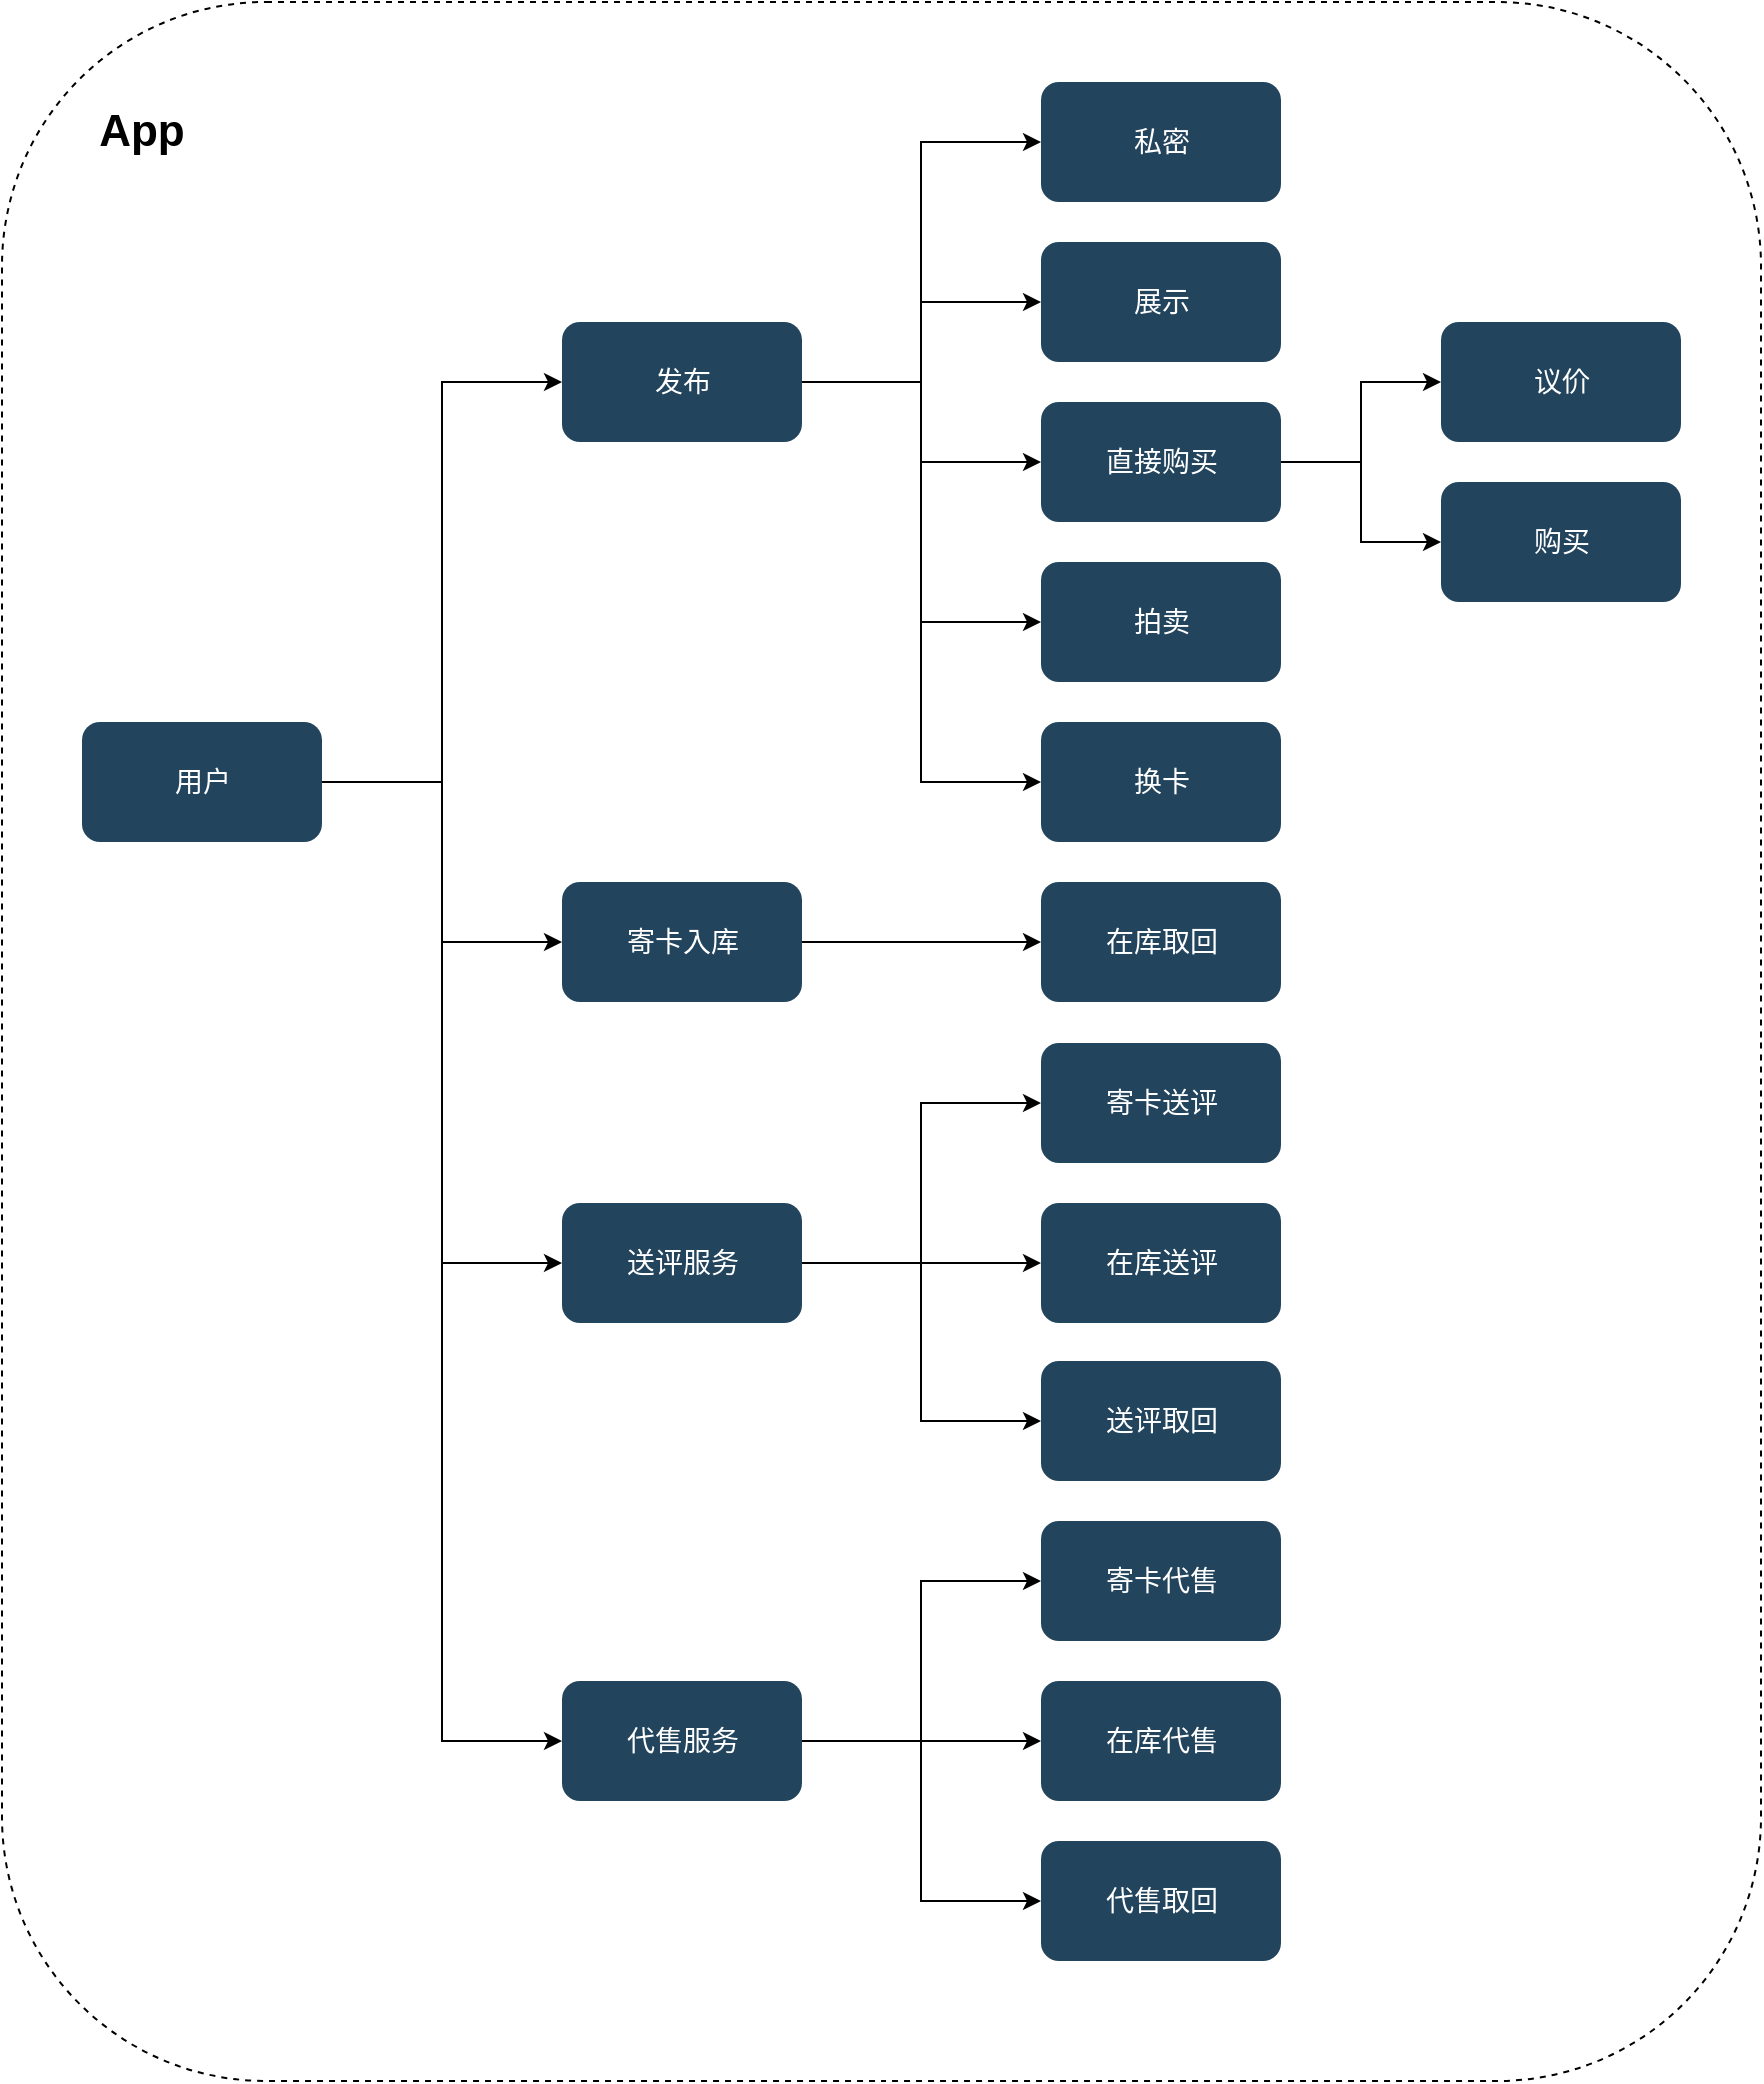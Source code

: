 <mxfile version="24.7.8">
  <diagram id="6a731a19-8d31-9384-78a2-239565b7b9f0" name="Page-1">
    <mxGraphModel dx="1509" dy="774" grid="1" gridSize="10" guides="1" tooltips="1" connect="1" arrows="1" fold="1" page="1" pageScale="1" pageWidth="1169" pageHeight="827" background="none" math="0" shadow="0">
      <root>
        <mxCell id="0" />
        <mxCell id="1" parent="0" />
        <mxCell id="Lbk-sbzEt-itssLylEFm-227" value="" style="rounded=1;whiteSpace=wrap;html=1;dashed=1;fillColor=none;movable=0;resizable=0;rotatable=0;deletable=0;editable=0;locked=1;connectable=0;" vertex="1" parent="1">
          <mxGeometry x="80" y="800" width="880" height="1040" as="geometry" />
        </mxCell>
        <mxCell id="Lbk-sbzEt-itssLylEFm-143" value="" style="edgeStyle=orthogonalEdgeStyle;rounded=0;orthogonalLoop=1;jettySize=auto;html=1;" edge="1" parent="1" source="58">
          <mxGeometry relative="1" as="geometry">
            <mxPoint x="179" y="930.5" as="targetPoint" />
          </mxGeometry>
        </mxCell>
        <mxCell id="Lbk-sbzEt-itssLylEFm-153" style="edgeStyle=orthogonalEdgeStyle;rounded=0;orthogonalLoop=1;jettySize=auto;html=1;exitX=1;exitY=0.5;exitDx=0;exitDy=0;entryX=0;entryY=0.5;entryDx=0;entryDy=0;movable=0;resizable=0;rotatable=0;deletable=0;editable=0;locked=1;connectable=0;" edge="1" parent="1" source="Lbk-sbzEt-itssLylEFm-144" target="Lbk-sbzEt-itssLylEFm-149">
          <mxGeometry relative="1" as="geometry" />
        </mxCell>
        <mxCell id="Lbk-sbzEt-itssLylEFm-154" style="edgeStyle=orthogonalEdgeStyle;rounded=0;orthogonalLoop=1;jettySize=auto;html=1;exitX=1;exitY=0.5;exitDx=0;exitDy=0;entryX=0;entryY=0.5;entryDx=0;entryDy=0;movable=0;resizable=0;rotatable=0;deletable=0;editable=0;locked=1;connectable=0;" edge="1" parent="1" source="Lbk-sbzEt-itssLylEFm-144" target="Lbk-sbzEt-itssLylEFm-150">
          <mxGeometry relative="1" as="geometry" />
        </mxCell>
        <mxCell id="Lbk-sbzEt-itssLylEFm-155" style="edgeStyle=orthogonalEdgeStyle;rounded=0;orthogonalLoop=1;jettySize=auto;html=1;exitX=1;exitY=0.5;exitDx=0;exitDy=0;entryX=0;entryY=0.5;entryDx=0;entryDy=0;movable=0;resizable=0;rotatable=0;deletable=0;editable=0;locked=1;connectable=0;" edge="1" parent="1" source="Lbk-sbzEt-itssLylEFm-144" target="Lbk-sbzEt-itssLylEFm-151">
          <mxGeometry relative="1" as="geometry" />
        </mxCell>
        <mxCell id="Lbk-sbzEt-itssLylEFm-156" style="edgeStyle=orthogonalEdgeStyle;rounded=0;orthogonalLoop=1;jettySize=auto;html=1;exitX=1;exitY=0.5;exitDx=0;exitDy=0;entryX=0;entryY=0.5;entryDx=0;entryDy=0;movable=0;resizable=0;rotatable=0;deletable=0;editable=0;locked=1;connectable=0;" edge="1" parent="1" source="Lbk-sbzEt-itssLylEFm-144" target="Lbk-sbzEt-itssLylEFm-152">
          <mxGeometry relative="1" as="geometry" />
        </mxCell>
        <mxCell id="Lbk-sbzEt-itssLylEFm-144" value="&lt;font color=&quot;#ffffff&quot; style=&quot;font-size: 14px;&quot;&gt;用户&lt;/font&gt;" style="rounded=1;fillColor=#23445D;strokeColor=none;strokeWidth=2;fontFamily=Helvetica;html=1;gradientColor=none;movable=0;resizable=0;rotatable=0;deletable=0;editable=0;locked=1;connectable=0;" vertex="1" parent="1">
          <mxGeometry x="120" y="1160" width="120" height="60" as="geometry" />
        </mxCell>
        <mxCell id="Lbk-sbzEt-itssLylEFm-148" value="&lt;font color=&quot;#ffffff&quot; style=&quot;font-size: 14px;&quot;&gt;寄卡代售&lt;/font&gt;" style="rounded=1;fillColor=#23445D;strokeColor=none;strokeWidth=2;fontFamily=Helvetica;html=1;gradientColor=none;movable=0;resizable=0;rotatable=0;deletable=0;editable=0;locked=1;connectable=0;" vertex="1" parent="1">
          <mxGeometry x="600" y="1560" width="120" height="60" as="geometry" />
        </mxCell>
        <mxCell id="Lbk-sbzEt-itssLylEFm-165" style="edgeStyle=orthogonalEdgeStyle;rounded=0;orthogonalLoop=1;jettySize=auto;html=1;exitX=1;exitY=0.5;exitDx=0;exitDy=0;entryX=0;entryY=0.5;entryDx=0;entryDy=0;movable=0;resizable=0;rotatable=0;deletable=0;editable=0;locked=1;connectable=0;" edge="1" parent="1" source="Lbk-sbzEt-itssLylEFm-149" target="Lbk-sbzEt-itssLylEFm-162">
          <mxGeometry relative="1" as="geometry" />
        </mxCell>
        <mxCell id="Lbk-sbzEt-itssLylEFm-166" style="edgeStyle=orthogonalEdgeStyle;rounded=0;orthogonalLoop=1;jettySize=auto;html=1;exitX=1;exitY=0.5;exitDx=0;exitDy=0;movable=0;resizable=0;rotatable=0;deletable=0;editable=0;locked=1;connectable=0;" edge="1" parent="1" source="Lbk-sbzEt-itssLylEFm-149" target="Lbk-sbzEt-itssLylEFm-163">
          <mxGeometry relative="1" as="geometry" />
        </mxCell>
        <mxCell id="Lbk-sbzEt-itssLylEFm-167" style="edgeStyle=orthogonalEdgeStyle;rounded=0;orthogonalLoop=1;jettySize=auto;html=1;exitX=1;exitY=0.5;exitDx=0;exitDy=0;entryX=0;entryY=0.5;entryDx=0;entryDy=0;movable=0;resizable=0;rotatable=0;deletable=0;editable=0;locked=1;connectable=0;" edge="1" parent="1" source="Lbk-sbzEt-itssLylEFm-149" target="Lbk-sbzEt-itssLylEFm-161">
          <mxGeometry relative="1" as="geometry" />
        </mxCell>
        <mxCell id="Lbk-sbzEt-itssLylEFm-168" style="edgeStyle=orthogonalEdgeStyle;rounded=0;orthogonalLoop=1;jettySize=auto;html=1;exitX=1;exitY=0.5;exitDx=0;exitDy=0;entryX=0;entryY=0.5;entryDx=0;entryDy=0;movable=0;resizable=0;rotatable=0;deletable=0;editable=0;locked=1;connectable=0;" edge="1" parent="1" source="Lbk-sbzEt-itssLylEFm-149" target="Lbk-sbzEt-itssLylEFm-164">
          <mxGeometry relative="1" as="geometry" />
        </mxCell>
        <mxCell id="Lbk-sbzEt-itssLylEFm-179" style="edgeStyle=orthogonalEdgeStyle;rounded=0;orthogonalLoop=1;jettySize=auto;html=1;exitX=1;exitY=0.5;exitDx=0;exitDy=0;entryX=0;entryY=0.5;entryDx=0;entryDy=0;movable=0;resizable=0;rotatable=0;deletable=0;editable=0;locked=1;connectable=0;" edge="1" parent="1" source="Lbk-sbzEt-itssLylEFm-149" target="Lbk-sbzEt-itssLylEFm-178">
          <mxGeometry relative="1" as="geometry" />
        </mxCell>
        <mxCell id="Lbk-sbzEt-itssLylEFm-149" value="&lt;font color=&quot;#ffffff&quot;&gt;&lt;span style=&quot;font-size: 14px;&quot;&gt;发布&lt;/span&gt;&lt;/font&gt;" style="rounded=1;fillColor=#23445D;strokeColor=none;strokeWidth=2;fontFamily=Helvetica;html=1;gradientColor=none;movable=0;resizable=0;rotatable=0;deletable=0;editable=0;locked=1;connectable=0;" vertex="1" parent="1">
          <mxGeometry x="360" y="960" width="120" height="60" as="geometry" />
        </mxCell>
        <mxCell id="Lbk-sbzEt-itssLylEFm-172" style="edgeStyle=orthogonalEdgeStyle;rounded=0;orthogonalLoop=1;jettySize=auto;html=1;exitX=1;exitY=0.5;exitDx=0;exitDy=0;entryX=0;entryY=0.5;entryDx=0;entryDy=0;movable=0;resizable=0;rotatable=0;deletable=0;editable=0;locked=1;connectable=0;" edge="1" parent="1" source="Lbk-sbzEt-itssLylEFm-150" target="Lbk-sbzEt-itssLylEFm-171">
          <mxGeometry relative="1" as="geometry" />
        </mxCell>
        <mxCell id="Lbk-sbzEt-itssLylEFm-150" value="&lt;font color=&quot;#ffffff&quot;&gt;&lt;span style=&quot;font-size: 14px;&quot;&gt;寄卡入库&lt;/span&gt;&lt;/font&gt;" style="rounded=1;fillColor=#23445D;strokeColor=none;strokeWidth=2;fontFamily=Helvetica;html=1;gradientColor=none;movable=0;resizable=0;rotatable=0;deletable=0;editable=0;locked=1;connectable=0;" vertex="1" parent="1">
          <mxGeometry x="360" y="1240" width="120" height="60" as="geometry" />
        </mxCell>
        <mxCell id="Lbk-sbzEt-itssLylEFm-159" style="edgeStyle=orthogonalEdgeStyle;rounded=0;orthogonalLoop=1;jettySize=auto;html=1;exitX=1;exitY=0.5;exitDx=0;exitDy=0;entryX=0;entryY=0.5;entryDx=0;entryDy=0;movable=0;resizable=0;rotatable=0;deletable=0;editable=0;locked=1;connectable=0;" edge="1" parent="1" source="Lbk-sbzEt-itssLylEFm-151" target="Lbk-sbzEt-itssLylEFm-158">
          <mxGeometry relative="1" as="geometry" />
        </mxCell>
        <mxCell id="Lbk-sbzEt-itssLylEFm-170" style="edgeStyle=orthogonalEdgeStyle;rounded=0;orthogonalLoop=1;jettySize=auto;html=1;exitX=1;exitY=0.5;exitDx=0;exitDy=0;entryX=0;entryY=0.5;entryDx=0;entryDy=0;movable=0;resizable=0;rotatable=0;deletable=0;editable=0;locked=1;connectable=0;" edge="1" parent="1" source="Lbk-sbzEt-itssLylEFm-151" target="Lbk-sbzEt-itssLylEFm-169">
          <mxGeometry relative="1" as="geometry" />
        </mxCell>
        <mxCell id="Lbk-sbzEt-itssLylEFm-176" style="edgeStyle=orthogonalEdgeStyle;rounded=0;orthogonalLoop=1;jettySize=auto;html=1;exitX=1;exitY=0.5;exitDx=0;exitDy=0;entryX=0;entryY=0.5;entryDx=0;entryDy=0;movable=0;resizable=0;rotatable=0;deletable=0;editable=0;locked=1;connectable=0;" edge="1" parent="1" source="Lbk-sbzEt-itssLylEFm-151" target="Lbk-sbzEt-itssLylEFm-173">
          <mxGeometry relative="1" as="geometry" />
        </mxCell>
        <mxCell id="Lbk-sbzEt-itssLylEFm-151" value="&lt;font color=&quot;#ffffff&quot; style=&quot;font-size: 14px;&quot;&gt;送评服务&lt;/font&gt;" style="rounded=1;fillColor=#23445D;strokeColor=none;strokeWidth=2;fontFamily=Helvetica;html=1;gradientColor=none;movable=0;resizable=0;rotatable=0;deletable=0;editable=0;locked=1;connectable=0;" vertex="1" parent="1">
          <mxGeometry x="360" y="1401" width="120" height="60" as="geometry" />
        </mxCell>
        <mxCell id="Lbk-sbzEt-itssLylEFm-157" style="edgeStyle=orthogonalEdgeStyle;rounded=0;orthogonalLoop=1;jettySize=auto;html=1;exitX=1;exitY=0.5;exitDx=0;exitDy=0;entryX=0;entryY=0.5;entryDx=0;entryDy=0;movable=0;resizable=0;rotatable=0;deletable=0;editable=0;locked=1;connectable=0;" edge="1" parent="1" source="Lbk-sbzEt-itssLylEFm-152" target="Lbk-sbzEt-itssLylEFm-148">
          <mxGeometry relative="1" as="geometry" />
        </mxCell>
        <mxCell id="Lbk-sbzEt-itssLylEFm-185" style="edgeStyle=orthogonalEdgeStyle;rounded=0;orthogonalLoop=1;jettySize=auto;html=1;exitX=1;exitY=0.5;exitDx=0;exitDy=0;entryX=0;entryY=0.5;entryDx=0;entryDy=0;movable=0;resizable=0;rotatable=0;deletable=0;editable=0;locked=1;connectable=0;" edge="1" parent="1" source="Lbk-sbzEt-itssLylEFm-152" target="Lbk-sbzEt-itssLylEFm-184">
          <mxGeometry relative="1" as="geometry" />
        </mxCell>
        <mxCell id="Lbk-sbzEt-itssLylEFm-187" style="edgeStyle=orthogonalEdgeStyle;rounded=0;orthogonalLoop=1;jettySize=auto;html=1;exitX=1;exitY=0.5;exitDx=0;exitDy=0;entryX=0;entryY=0.5;entryDx=0;entryDy=0;movable=0;resizable=0;rotatable=0;deletable=0;editable=0;locked=1;connectable=0;" edge="1" parent="1" source="Lbk-sbzEt-itssLylEFm-152" target="Lbk-sbzEt-itssLylEFm-186">
          <mxGeometry relative="1" as="geometry" />
        </mxCell>
        <mxCell id="Lbk-sbzEt-itssLylEFm-152" value="&lt;font color=&quot;#ffffff&quot; style=&quot;font-size: 14px;&quot;&gt;代售服务&lt;/font&gt;" style="rounded=1;fillColor=#23445D;strokeColor=none;strokeWidth=2;fontFamily=Helvetica;html=1;gradientColor=none;movable=0;resizable=0;rotatable=0;deletable=0;editable=0;locked=1;connectable=0;" vertex="1" parent="1">
          <mxGeometry x="360" y="1640" width="120" height="60" as="geometry" />
        </mxCell>
        <mxCell id="Lbk-sbzEt-itssLylEFm-158" value="&lt;font color=&quot;#ffffff&quot;&gt;&lt;span style=&quot;font-size: 14px;&quot;&gt;寄卡送评&lt;/span&gt;&lt;/font&gt;" style="rounded=1;fillColor=#23445D;strokeColor=none;strokeWidth=2;fontFamily=Helvetica;html=1;gradientColor=none;movable=0;resizable=0;rotatable=0;deletable=0;editable=0;locked=1;connectable=0;" vertex="1" parent="1">
          <mxGeometry x="600" y="1321" width="120" height="60" as="geometry" />
        </mxCell>
        <mxCell id="Lbk-sbzEt-itssLylEFm-161" value="&lt;font color=&quot;#ffffff&quot;&gt;&lt;span style=&quot;font-size: 14px;&quot;&gt;拍卖&lt;/span&gt;&lt;/font&gt;" style="rounded=1;fillColor=#23445D;strokeColor=none;strokeWidth=2;fontFamily=Helvetica;html=1;gradientColor=none;movable=0;resizable=0;rotatable=0;deletable=0;editable=0;locked=1;connectable=0;" vertex="1" parent="1">
          <mxGeometry x="600" y="1080" width="120" height="60" as="geometry" />
        </mxCell>
        <mxCell id="Lbk-sbzEt-itssLylEFm-162" value="&lt;font color=&quot;#ffffff&quot;&gt;&lt;span style=&quot;font-size: 14px;&quot;&gt;私密&lt;/span&gt;&lt;/font&gt;" style="rounded=1;fillColor=#23445D;strokeColor=none;strokeWidth=2;fontFamily=Helvetica;html=1;gradientColor=none;movable=0;resizable=0;rotatable=0;deletable=0;editable=0;locked=1;connectable=0;" vertex="1" parent="1">
          <mxGeometry x="600" y="840" width="120" height="60" as="geometry" />
        </mxCell>
        <mxCell id="Lbk-sbzEt-itssLylEFm-163" value="&lt;font color=&quot;#ffffff&quot;&gt;&lt;span style=&quot;font-size: 14px;&quot;&gt;展示&lt;/span&gt;&lt;/font&gt;" style="rounded=1;fillColor=#23445D;strokeColor=none;strokeWidth=2;fontFamily=Helvetica;html=1;gradientColor=none;movable=0;resizable=0;rotatable=0;deletable=0;editable=0;locked=1;connectable=0;" vertex="1" parent="1">
          <mxGeometry x="600" y="920" width="120" height="60" as="geometry" />
        </mxCell>
        <mxCell id="Lbk-sbzEt-itssLylEFm-164" value="&lt;font color=&quot;#ffffff&quot;&gt;&lt;span style=&quot;font-size: 14px;&quot;&gt;换卡&lt;/span&gt;&lt;/font&gt;" style="rounded=1;fillColor=#23445D;strokeColor=none;strokeWidth=2;fontFamily=Helvetica;html=1;gradientColor=none;movable=0;resizable=0;rotatable=0;deletable=0;editable=0;locked=1;connectable=0;" vertex="1" parent="1">
          <mxGeometry x="600" y="1160" width="120" height="60" as="geometry" />
        </mxCell>
        <mxCell id="Lbk-sbzEt-itssLylEFm-169" value="&lt;font color=&quot;#ffffff&quot;&gt;&lt;span style=&quot;font-size: 14px;&quot;&gt;在库送评&lt;/span&gt;&lt;/font&gt;" style="rounded=1;fillColor=#23445D;strokeColor=none;strokeWidth=2;fontFamily=Helvetica;html=1;gradientColor=none;movable=0;resizable=0;rotatable=0;deletable=0;editable=0;locked=1;connectable=0;" vertex="1" parent="1">
          <mxGeometry x="600" y="1401" width="120" height="60" as="geometry" />
        </mxCell>
        <mxCell id="Lbk-sbzEt-itssLylEFm-171" value="&lt;font color=&quot;#ffffff&quot;&gt;&lt;span style=&quot;font-size: 14px;&quot;&gt;在库取回&lt;/span&gt;&lt;/font&gt;" style="rounded=1;fillColor=#23445D;strokeColor=none;strokeWidth=2;fontFamily=Helvetica;html=1;gradientColor=none;movable=0;resizable=0;rotatable=0;deletable=0;editable=0;locked=1;connectable=0;" vertex="1" parent="1">
          <mxGeometry x="600" y="1240" width="120" height="60" as="geometry" />
        </mxCell>
        <mxCell id="Lbk-sbzEt-itssLylEFm-173" value="&lt;font color=&quot;#ffffff&quot;&gt;&lt;span style=&quot;font-size: 14px;&quot;&gt;送评取回&lt;/span&gt;&lt;/font&gt;" style="rounded=1;fillColor=#23445D;strokeColor=none;strokeWidth=2;fontFamily=Helvetica;html=1;gradientColor=none;movable=0;resizable=0;rotatable=0;deletable=0;editable=0;locked=1;connectable=0;" vertex="1" parent="1">
          <mxGeometry x="600" y="1480" width="120" height="60" as="geometry" />
        </mxCell>
        <mxCell id="Lbk-sbzEt-itssLylEFm-182" style="edgeStyle=orthogonalEdgeStyle;rounded=0;orthogonalLoop=1;jettySize=auto;html=1;exitX=1;exitY=0.5;exitDx=0;exitDy=0;entryX=0;entryY=0.5;entryDx=0;entryDy=0;movable=0;resizable=0;rotatable=0;deletable=0;editable=0;locked=1;connectable=0;" edge="1" parent="1" source="Lbk-sbzEt-itssLylEFm-178" target="Lbk-sbzEt-itssLylEFm-180">
          <mxGeometry relative="1" as="geometry" />
        </mxCell>
        <mxCell id="Lbk-sbzEt-itssLylEFm-183" style="edgeStyle=orthogonalEdgeStyle;rounded=0;orthogonalLoop=1;jettySize=auto;html=1;exitX=1;exitY=0.5;exitDx=0;exitDy=0;movable=0;resizable=0;rotatable=0;deletable=0;editable=0;locked=1;connectable=0;" edge="1" parent="1" source="Lbk-sbzEt-itssLylEFm-178" target="Lbk-sbzEt-itssLylEFm-181">
          <mxGeometry relative="1" as="geometry" />
        </mxCell>
        <mxCell id="Lbk-sbzEt-itssLylEFm-178" value="&lt;font color=&quot;#ffffff&quot;&gt;&lt;span style=&quot;font-size: 14px;&quot;&gt;直接购买&lt;/span&gt;&lt;/font&gt;" style="rounded=1;fillColor=#23445D;strokeColor=none;strokeWidth=2;fontFamily=Helvetica;html=1;gradientColor=none;movable=0;resizable=0;rotatable=0;deletable=0;editable=0;locked=1;connectable=0;" vertex="1" parent="1">
          <mxGeometry x="600" y="1000" width="120" height="60" as="geometry" />
        </mxCell>
        <mxCell id="Lbk-sbzEt-itssLylEFm-180" value="&lt;font color=&quot;#ffffff&quot;&gt;&lt;span style=&quot;font-size: 14px;&quot;&gt;议价&lt;/span&gt;&lt;/font&gt;" style="rounded=1;fillColor=#23445D;strokeColor=none;strokeWidth=2;fontFamily=Helvetica;html=1;gradientColor=none;movable=0;resizable=0;rotatable=0;deletable=0;editable=0;locked=1;connectable=0;" vertex="1" parent="1">
          <mxGeometry x="800" y="960" width="120" height="60" as="geometry" />
        </mxCell>
        <mxCell id="Lbk-sbzEt-itssLylEFm-181" value="&lt;font color=&quot;#ffffff&quot;&gt;&lt;span style=&quot;font-size: 14px;&quot;&gt;购买&lt;/span&gt;&lt;/font&gt;" style="rounded=1;fillColor=#23445D;strokeColor=none;strokeWidth=2;fontFamily=Helvetica;html=1;gradientColor=none;movable=0;resizable=0;rotatable=0;deletable=0;editable=0;locked=1;connectable=0;" vertex="1" parent="1">
          <mxGeometry x="800" y="1040" width="120" height="60" as="geometry" />
        </mxCell>
        <mxCell id="Lbk-sbzEt-itssLylEFm-184" value="&lt;font color=&quot;#ffffff&quot; style=&quot;font-size: 14px;&quot;&gt;在库代售&lt;/font&gt;" style="rounded=1;fillColor=#23445D;strokeColor=none;strokeWidth=2;fontFamily=Helvetica;html=1;gradientColor=none;movable=0;resizable=0;rotatable=0;deletable=0;editable=0;locked=1;connectable=0;" vertex="1" parent="1">
          <mxGeometry x="600" y="1640" width="120" height="60" as="geometry" />
        </mxCell>
        <mxCell id="Lbk-sbzEt-itssLylEFm-186" value="&lt;font color=&quot;#ffffff&quot; style=&quot;font-size: 14px;&quot;&gt;代售取回&lt;/font&gt;" style="rounded=1;fillColor=#23445D;strokeColor=none;strokeWidth=2;fontFamily=Helvetica;html=1;gradientColor=none;movable=0;resizable=0;rotatable=0;deletable=0;editable=0;locked=1;connectable=0;" vertex="1" parent="1">
          <mxGeometry x="600" y="1720" width="120" height="60" as="geometry" />
        </mxCell>
        <mxCell id="Lbk-sbzEt-itssLylEFm-228" value="App" style="text;html=1;align=center;verticalAlign=middle;whiteSpace=wrap;rounded=0;fontSize=22;fontStyle=1;movable=0;resizable=0;rotatable=0;deletable=0;editable=0;locked=1;connectable=0;" vertex="1" parent="1">
          <mxGeometry x="120" y="850" width="60" height="30" as="geometry" />
        </mxCell>
      </root>
    </mxGraphModel>
  </diagram>
</mxfile>
